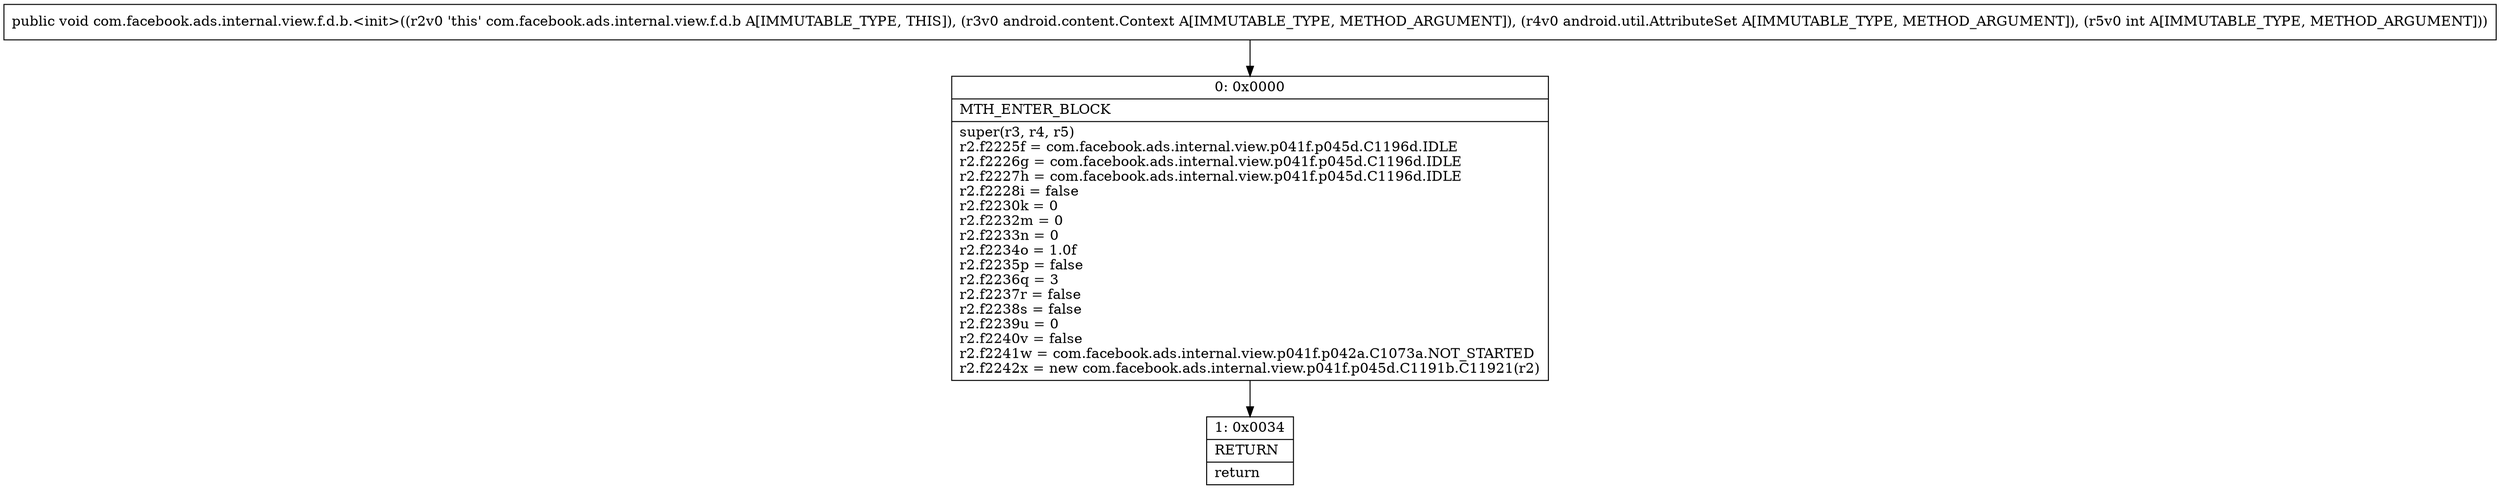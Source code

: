 digraph "CFG forcom.facebook.ads.internal.view.f.d.b.\<init\>(Landroid\/content\/Context;Landroid\/util\/AttributeSet;I)V" {
Node_0 [shape=record,label="{0\:\ 0x0000|MTH_ENTER_BLOCK\l|super(r3, r4, r5)\lr2.f2225f = com.facebook.ads.internal.view.p041f.p045d.C1196d.IDLE\lr2.f2226g = com.facebook.ads.internal.view.p041f.p045d.C1196d.IDLE\lr2.f2227h = com.facebook.ads.internal.view.p041f.p045d.C1196d.IDLE\lr2.f2228i = false\lr2.f2230k = 0\lr2.f2232m = 0\lr2.f2233n = 0\lr2.f2234o = 1.0f\lr2.f2235p = false\lr2.f2236q = 3\lr2.f2237r = false\lr2.f2238s = false\lr2.f2239u = 0\lr2.f2240v = false\lr2.f2241w = com.facebook.ads.internal.view.p041f.p042a.C1073a.NOT_STARTED\lr2.f2242x = new com.facebook.ads.internal.view.p041f.p045d.C1191b.C11921(r2)\l}"];
Node_1 [shape=record,label="{1\:\ 0x0034|RETURN\l|return\l}"];
MethodNode[shape=record,label="{public void com.facebook.ads.internal.view.f.d.b.\<init\>((r2v0 'this' com.facebook.ads.internal.view.f.d.b A[IMMUTABLE_TYPE, THIS]), (r3v0 android.content.Context A[IMMUTABLE_TYPE, METHOD_ARGUMENT]), (r4v0 android.util.AttributeSet A[IMMUTABLE_TYPE, METHOD_ARGUMENT]), (r5v0 int A[IMMUTABLE_TYPE, METHOD_ARGUMENT])) }"];
MethodNode -> Node_0;
Node_0 -> Node_1;
}

